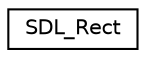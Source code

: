 digraph "Graphical Class Hierarchy"
{
  edge [fontname="Helvetica",fontsize="10",labelfontname="Helvetica",labelfontsize="10"];
  node [fontname="Helvetica",fontsize="10",shape=record];
  rankdir="LR";
  Node1 [label="SDL_Rect",height=0.2,width=0.4,color="black", fillcolor="white", style="filled",URL="$struct_s_d_l___rect.html",tooltip="A rectangle, with the origin at the upper left. "];
}
